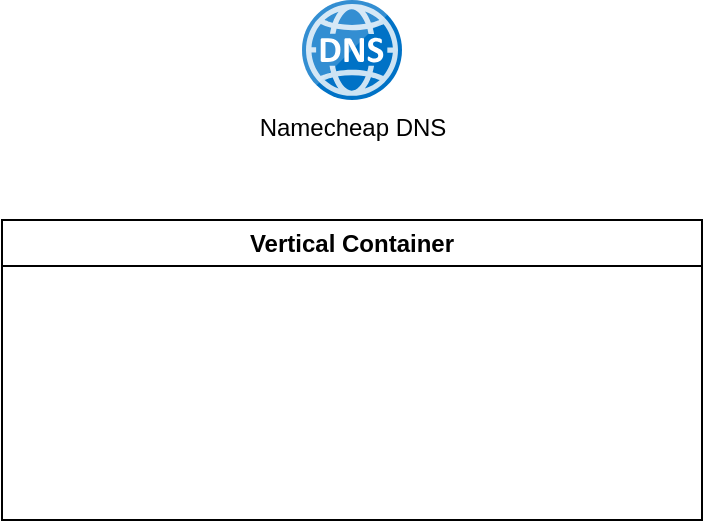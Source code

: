 <mxfile version="24.8.3">
  <diagram name="Page-1" id="qrALxvsxDObh7wOZHiiR">
    <mxGraphModel dx="1383" dy="712" grid="1" gridSize="10" guides="1" tooltips="1" connect="1" arrows="1" fold="1" page="1" pageScale="1" pageWidth="850" pageHeight="1100" math="0" shadow="0">
      <root>
        <mxCell id="0" />
        <mxCell id="1" parent="0" />
        <mxCell id="qu0P8Vnk07hLF424o6CE-1" value="Vertical Container" style="swimlane;whiteSpace=wrap;html=1;" vertex="1" parent="1">
          <mxGeometry x="250" y="120" width="350" height="150" as="geometry" />
        </mxCell>
        <mxCell id="qu0P8Vnk07hLF424o6CE-2" value="cloudflare" parent="0" />
        <mxCell id="qu0P8Vnk07hLF424o6CE-3" value="Namecheap DNS" style="image;sketch=0;aspect=fixed;html=1;points=[];align=center;fontSize=12;image=img/lib/mscae/DNS.svg;" vertex="1" parent="qu0P8Vnk07hLF424o6CE-2">
          <mxGeometry x="400" y="10" width="50" height="50" as="geometry" />
        </mxCell>
      </root>
    </mxGraphModel>
  </diagram>
</mxfile>
